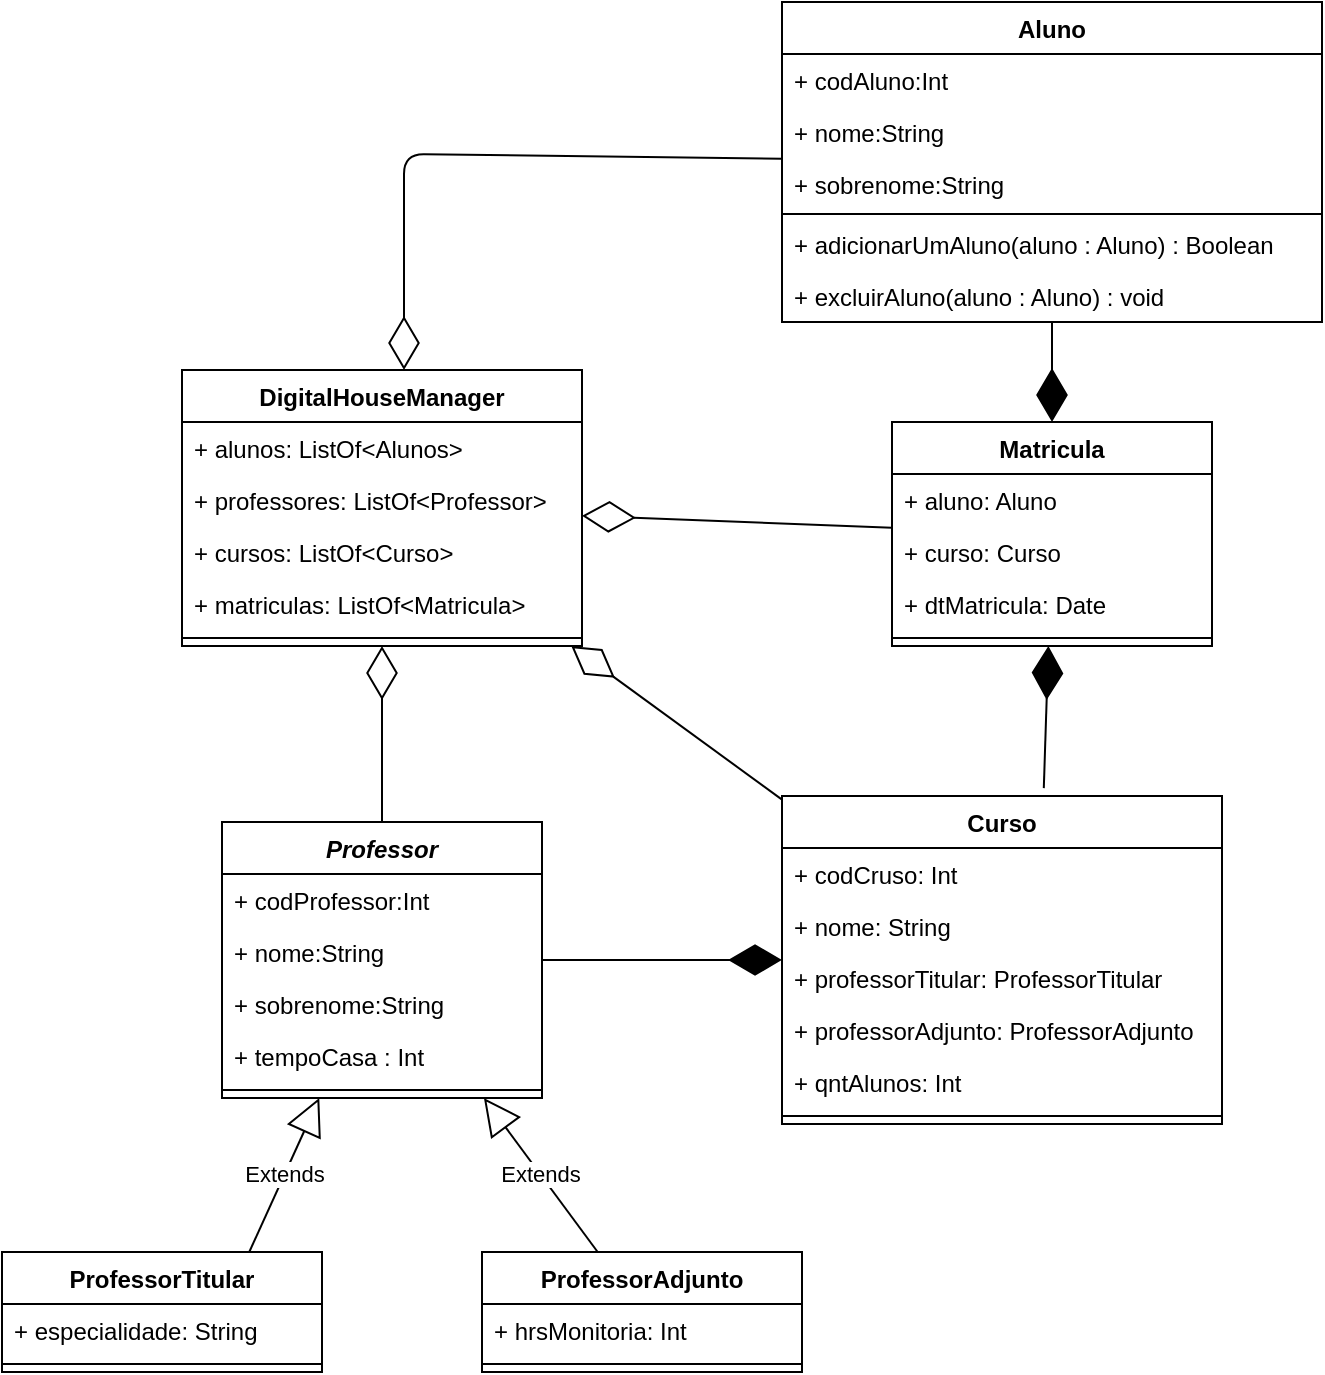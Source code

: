 <mxfile version="13.7.5" type="github">
  <diagram id="TcTvgOlSOwh4rLOoNLtm" name="Page-1">
    <mxGraphModel dx="1422" dy="794" grid="1" gridSize="10" guides="1" tooltips="1" connect="1" arrows="1" fold="1" page="1" pageScale="1" pageWidth="827" pageHeight="1169" math="0" shadow="0">
      <root>
        <mxCell id="0" />
        <mxCell id="1" parent="0" />
        <mxCell id="OuyohkA6feFG9nvxDIpP-30" value="Extends" style="endArrow=block;endSize=16;endFill=0;html=1;" edge="1" parent="1" target="OuyohkA6feFG9nvxDIpP-16">
          <mxGeometry width="160" relative="1" as="geometry">
            <mxPoint x="283.636" y="675" as="sourcePoint" />
            <mxPoint x="836" y="972" as="targetPoint" />
          </mxGeometry>
        </mxCell>
        <mxCell id="OuyohkA6feFG9nvxDIpP-31" value="Extends" style="endArrow=block;endSize=16;endFill=0;html=1;" edge="1" parent="1" source="OuyohkA6feFG9nvxDIpP-26" target="OuyohkA6feFG9nvxDIpP-16">
          <mxGeometry width="160" relative="1" as="geometry">
            <mxPoint x="676" y="972" as="sourcePoint" />
            <mxPoint x="836" y="972" as="targetPoint" />
          </mxGeometry>
        </mxCell>
        <mxCell id="OuyohkA6feFG9nvxDIpP-35" value="" style="endArrow=diamondThin;endFill=1;endSize=24;html=1;" edge="1" parent="1" source="OuyohkA6feFG9nvxDIpP-16" target="OuyohkA6feFG9nvxDIpP-7">
          <mxGeometry width="160" relative="1" as="geometry">
            <mxPoint x="530" y="460" as="sourcePoint" />
            <mxPoint x="690" y="460" as="targetPoint" />
          </mxGeometry>
        </mxCell>
        <mxCell id="OuyohkA6feFG9nvxDIpP-43" value="" style="endArrow=diamondThin;endFill=1;endSize=24;html=1;exitX=0.595;exitY=-0.024;exitDx=0;exitDy=0;exitPerimeter=0;" edge="1" parent="1" source="OuyohkA6feFG9nvxDIpP-7" target="OuyohkA6feFG9nvxDIpP-37">
          <mxGeometry width="160" relative="1" as="geometry">
            <mxPoint x="340" y="620" as="sourcePoint" />
            <mxPoint x="500" y="620" as="targetPoint" />
          </mxGeometry>
        </mxCell>
        <mxCell id="OuyohkA6feFG9nvxDIpP-44" value="" style="endArrow=diamondThin;endFill=1;endSize=24;html=1;" edge="1" parent="1" source="OuyohkA6feFG9nvxDIpP-1" target="OuyohkA6feFG9nvxDIpP-37">
          <mxGeometry width="160" relative="1" as="geometry">
            <mxPoint x="340" y="620" as="sourcePoint" />
            <mxPoint x="500" y="620" as="targetPoint" />
          </mxGeometry>
        </mxCell>
        <mxCell id="OuyohkA6feFG9nvxDIpP-22" value="ProfessorTitular&#xa;" style="swimlane;fontStyle=1;align=center;verticalAlign=top;childLayout=stackLayout;horizontal=1;startSize=26;horizontalStack=0;resizeParent=1;resizeParentMax=0;resizeLast=0;collapsible=1;marginBottom=0;" vertex="1" parent="1">
          <mxGeometry x="160" y="675" width="160" height="60" as="geometry" />
        </mxCell>
        <mxCell id="OuyohkA6feFG9nvxDIpP-23" value="+ especialidade: String" style="text;strokeColor=none;fillColor=none;align=left;verticalAlign=top;spacingLeft=4;spacingRight=4;overflow=hidden;rotatable=0;points=[[0,0.5],[1,0.5]];portConstraint=eastwest;" vertex="1" parent="OuyohkA6feFG9nvxDIpP-22">
          <mxGeometry y="26" width="160" height="26" as="geometry" />
        </mxCell>
        <mxCell id="OuyohkA6feFG9nvxDIpP-24" value="" style="line;strokeWidth=1;fillColor=none;align=left;verticalAlign=middle;spacingTop=-1;spacingLeft=3;spacingRight=3;rotatable=0;labelPosition=right;points=[];portConstraint=eastwest;" vertex="1" parent="OuyohkA6feFG9nvxDIpP-22">
          <mxGeometry y="52" width="160" height="8" as="geometry" />
        </mxCell>
        <mxCell id="OuyohkA6feFG9nvxDIpP-53" value="" style="endArrow=diamondThin;endFill=0;endSize=24;html=1;" edge="1" parent="1" source="OuyohkA6feFG9nvxDIpP-16" target="OuyohkA6feFG9nvxDIpP-45">
          <mxGeometry width="160" relative="1" as="geometry">
            <mxPoint x="350" y="400" as="sourcePoint" />
            <mxPoint x="510" y="400" as="targetPoint" />
          </mxGeometry>
        </mxCell>
        <mxCell id="OuyohkA6feFG9nvxDIpP-54" value="" style="endArrow=diamondThin;endFill=0;endSize=24;html=1;" edge="1" parent="1" source="OuyohkA6feFG9nvxDIpP-7" target="OuyohkA6feFG9nvxDIpP-45">
          <mxGeometry width="160" relative="1" as="geometry">
            <mxPoint x="350" y="400" as="sourcePoint" />
            <mxPoint x="510" y="400" as="targetPoint" />
          </mxGeometry>
        </mxCell>
        <mxCell id="OuyohkA6feFG9nvxDIpP-55" value="" style="endArrow=diamondThin;endFill=0;endSize=24;html=1;" edge="1" parent="1" source="OuyohkA6feFG9nvxDIpP-37" target="OuyohkA6feFG9nvxDIpP-45">
          <mxGeometry width="160" relative="1" as="geometry">
            <mxPoint x="350" y="400" as="sourcePoint" />
            <mxPoint x="510" y="400" as="targetPoint" />
          </mxGeometry>
        </mxCell>
        <mxCell id="OuyohkA6feFG9nvxDIpP-56" value="" style="endArrow=diamondThin;endFill=0;endSize=24;html=1;entryX=0.555;entryY=0;entryDx=0;entryDy=0;entryPerimeter=0;" edge="1" parent="1" source="OuyohkA6feFG9nvxDIpP-1" target="OuyohkA6feFG9nvxDIpP-45">
          <mxGeometry width="160" relative="1" as="geometry">
            <mxPoint x="350" y="400" as="sourcePoint" />
            <mxPoint x="510" y="400" as="targetPoint" />
            <Array as="points">
              <mxPoint x="361" y="126" />
            </Array>
          </mxGeometry>
        </mxCell>
        <mxCell id="OuyohkA6feFG9nvxDIpP-1" value="Aluno" style="swimlane;fontStyle=1;align=center;verticalAlign=top;childLayout=stackLayout;horizontal=1;startSize=26;horizontalStack=0;resizeParent=1;resizeParentMax=0;resizeLast=0;collapsible=1;marginBottom=0;" vertex="1" parent="1">
          <mxGeometry x="550" y="50" width="270" height="160" as="geometry" />
        </mxCell>
        <mxCell id="OuyohkA6feFG9nvxDIpP-6" value="+ codAluno:Int" style="text;strokeColor=none;fillColor=none;align=left;verticalAlign=top;spacingLeft=4;spacingRight=4;overflow=hidden;rotatable=0;points=[[0,0.5],[1,0.5]];portConstraint=eastwest;" vertex="1" parent="OuyohkA6feFG9nvxDIpP-1">
          <mxGeometry y="26" width="270" height="26" as="geometry" />
        </mxCell>
        <mxCell id="OuyohkA6feFG9nvxDIpP-2" value="+ nome:String" style="text;strokeColor=none;fillColor=none;align=left;verticalAlign=top;spacingLeft=4;spacingRight=4;overflow=hidden;rotatable=0;points=[[0,0.5],[1,0.5]];portConstraint=eastwest;" vertex="1" parent="OuyohkA6feFG9nvxDIpP-1">
          <mxGeometry y="52" width="270" height="26" as="geometry" />
        </mxCell>
        <mxCell id="OuyohkA6feFG9nvxDIpP-5" value="+ sobrenome:String" style="text;strokeColor=none;fillColor=none;align=left;verticalAlign=top;spacingLeft=4;spacingRight=4;overflow=hidden;rotatable=0;points=[[0,0.5],[1,0.5]];portConstraint=eastwest;" vertex="1" parent="OuyohkA6feFG9nvxDIpP-1">
          <mxGeometry y="78" width="270" height="26" as="geometry" />
        </mxCell>
        <mxCell id="OuyohkA6feFG9nvxDIpP-3" value="" style="line;strokeWidth=1;fillColor=none;align=left;verticalAlign=middle;spacingTop=-1;spacingLeft=3;spacingRight=3;rotatable=0;labelPosition=right;points=[];portConstraint=eastwest;" vertex="1" parent="OuyohkA6feFG9nvxDIpP-1">
          <mxGeometry y="104" width="270" height="4" as="geometry" />
        </mxCell>
        <mxCell id="OuyohkA6feFG9nvxDIpP-69" value="+ adicionarUmAluno(aluno : Aluno) : Boolean" style="text;strokeColor=none;fillColor=none;align=left;verticalAlign=top;spacingLeft=4;spacingRight=4;overflow=hidden;rotatable=0;points=[[0,0.5],[1,0.5]];portConstraint=eastwest;" vertex="1" parent="OuyohkA6feFG9nvxDIpP-1">
          <mxGeometry y="108" width="270" height="26" as="geometry" />
        </mxCell>
        <mxCell id="OuyohkA6feFG9nvxDIpP-70" value="+ excluirAluno(aluno : Aluno) : void" style="text;strokeColor=none;fillColor=none;align=left;verticalAlign=top;spacingLeft=4;spacingRight=4;overflow=hidden;rotatable=0;points=[[0,0.5],[1,0.5]];portConstraint=eastwest;" vertex="1" parent="OuyohkA6feFG9nvxDIpP-1">
          <mxGeometry y="134" width="270" height="26" as="geometry" />
        </mxCell>
        <mxCell id="OuyohkA6feFG9nvxDIpP-16" value="Professor" style="swimlane;fontStyle=3;align=center;verticalAlign=top;childLayout=stackLayout;horizontal=1;startSize=26;horizontalStack=0;resizeParent=1;resizeParentMax=0;resizeLast=0;collapsible=1;marginBottom=0;" vertex="1" parent="1">
          <mxGeometry x="270" y="460" width="160" height="138" as="geometry" />
        </mxCell>
        <mxCell id="OuyohkA6feFG9nvxDIpP-17" value="+ codProfessor:Int" style="text;strokeColor=none;fillColor=none;align=left;verticalAlign=top;spacingLeft=4;spacingRight=4;overflow=hidden;rotatable=0;points=[[0,0.5],[1,0.5]];portConstraint=eastwest;" vertex="1" parent="OuyohkA6feFG9nvxDIpP-16">
          <mxGeometry y="26" width="160" height="26" as="geometry" />
        </mxCell>
        <mxCell id="OuyohkA6feFG9nvxDIpP-18" value="+ nome:String" style="text;strokeColor=none;fillColor=none;align=left;verticalAlign=top;spacingLeft=4;spacingRight=4;overflow=hidden;rotatable=0;points=[[0,0.5],[1,0.5]];portConstraint=eastwest;" vertex="1" parent="OuyohkA6feFG9nvxDIpP-16">
          <mxGeometry y="52" width="160" height="26" as="geometry" />
        </mxCell>
        <mxCell id="OuyohkA6feFG9nvxDIpP-19" value="+ sobrenome:String" style="text;strokeColor=none;fillColor=none;align=left;verticalAlign=top;spacingLeft=4;spacingRight=4;overflow=hidden;rotatable=0;points=[[0,0.5],[1,0.5]];portConstraint=eastwest;" vertex="1" parent="OuyohkA6feFG9nvxDIpP-16">
          <mxGeometry y="78" width="160" height="26" as="geometry" />
        </mxCell>
        <mxCell id="OuyohkA6feFG9nvxDIpP-21" value="+ tempoCasa : Int" style="text;strokeColor=none;fillColor=none;align=left;verticalAlign=top;spacingLeft=4;spacingRight=4;overflow=hidden;rotatable=0;points=[[0,0.5],[1,0.5]];portConstraint=eastwest;" vertex="1" parent="OuyohkA6feFG9nvxDIpP-16">
          <mxGeometry y="104" width="160" height="26" as="geometry" />
        </mxCell>
        <mxCell id="OuyohkA6feFG9nvxDIpP-20" value="" style="line;strokeWidth=1;fillColor=none;align=left;verticalAlign=middle;spacingTop=-1;spacingLeft=3;spacingRight=3;rotatable=0;labelPosition=right;points=[];portConstraint=eastwest;" vertex="1" parent="OuyohkA6feFG9nvxDIpP-16">
          <mxGeometry y="130" width="160" height="8" as="geometry" />
        </mxCell>
        <mxCell id="OuyohkA6feFG9nvxDIpP-26" value="ProfessorAdjunto" style="swimlane;fontStyle=1;align=center;verticalAlign=top;childLayout=stackLayout;horizontal=1;startSize=26;horizontalStack=0;resizeParent=1;resizeParentMax=0;resizeLast=0;collapsible=1;marginBottom=0;" vertex="1" parent="1">
          <mxGeometry x="400" y="675" width="160" height="60" as="geometry" />
        </mxCell>
        <mxCell id="OuyohkA6feFG9nvxDIpP-27" value="+ hrsMonitoria: Int" style="text;strokeColor=none;fillColor=none;align=left;verticalAlign=top;spacingLeft=4;spacingRight=4;overflow=hidden;rotatable=0;points=[[0,0.5],[1,0.5]];portConstraint=eastwest;" vertex="1" parent="OuyohkA6feFG9nvxDIpP-26">
          <mxGeometry y="26" width="160" height="26" as="geometry" />
        </mxCell>
        <mxCell id="OuyohkA6feFG9nvxDIpP-28" value="" style="line;strokeWidth=1;fillColor=none;align=left;verticalAlign=middle;spacingTop=-1;spacingLeft=3;spacingRight=3;rotatable=0;labelPosition=right;points=[];portConstraint=eastwest;" vertex="1" parent="OuyohkA6feFG9nvxDIpP-26">
          <mxGeometry y="52" width="160" height="8" as="geometry" />
        </mxCell>
        <mxCell id="OuyohkA6feFG9nvxDIpP-37" value="Matricula" style="swimlane;fontStyle=1;align=center;verticalAlign=top;childLayout=stackLayout;horizontal=1;startSize=26;horizontalStack=0;resizeParent=1;resizeParentMax=0;resizeLast=0;collapsible=1;marginBottom=0;" vertex="1" parent="1">
          <mxGeometry x="605" y="260" width="160" height="112" as="geometry" />
        </mxCell>
        <mxCell id="OuyohkA6feFG9nvxDIpP-38" value="+ aluno: Aluno" style="text;strokeColor=none;fillColor=none;align=left;verticalAlign=top;spacingLeft=4;spacingRight=4;overflow=hidden;rotatable=0;points=[[0,0.5],[1,0.5]];portConstraint=eastwest;" vertex="1" parent="OuyohkA6feFG9nvxDIpP-37">
          <mxGeometry y="26" width="160" height="26" as="geometry" />
        </mxCell>
        <mxCell id="OuyohkA6feFG9nvxDIpP-41" value="+ curso: Curso" style="text;strokeColor=none;fillColor=none;align=left;verticalAlign=top;spacingLeft=4;spacingRight=4;overflow=hidden;rotatable=0;points=[[0,0.5],[1,0.5]];portConstraint=eastwest;" vertex="1" parent="OuyohkA6feFG9nvxDIpP-37">
          <mxGeometry y="52" width="160" height="26" as="geometry" />
        </mxCell>
        <mxCell id="OuyohkA6feFG9nvxDIpP-42" value="+ dtMatricula: Date" style="text;strokeColor=none;fillColor=none;align=left;verticalAlign=top;spacingLeft=4;spacingRight=4;overflow=hidden;rotatable=0;points=[[0,0.5],[1,0.5]];portConstraint=eastwest;" vertex="1" parent="OuyohkA6feFG9nvxDIpP-37">
          <mxGeometry y="78" width="160" height="26" as="geometry" />
        </mxCell>
        <mxCell id="OuyohkA6feFG9nvxDIpP-39" value="" style="line;strokeWidth=1;fillColor=none;align=left;verticalAlign=middle;spacingTop=-1;spacingLeft=3;spacingRight=3;rotatable=0;labelPosition=right;points=[];portConstraint=eastwest;" vertex="1" parent="OuyohkA6feFG9nvxDIpP-37">
          <mxGeometry y="104" width="160" height="8" as="geometry" />
        </mxCell>
        <mxCell id="OuyohkA6feFG9nvxDIpP-7" value="Curso" style="swimlane;fontStyle=1;align=center;verticalAlign=top;childLayout=stackLayout;horizontal=1;startSize=26;horizontalStack=0;resizeParent=1;resizeParentMax=0;resizeLast=0;collapsible=1;marginBottom=0;" vertex="1" parent="1">
          <mxGeometry x="550" y="447" width="220" height="164" as="geometry" />
        </mxCell>
        <mxCell id="OuyohkA6feFG9nvxDIpP-8" value="+ codCruso: Int" style="text;strokeColor=none;fillColor=none;align=left;verticalAlign=top;spacingLeft=4;spacingRight=4;overflow=hidden;rotatable=0;points=[[0,0.5],[1,0.5]];portConstraint=eastwest;" vertex="1" parent="OuyohkA6feFG9nvxDIpP-7">
          <mxGeometry y="26" width="220" height="26" as="geometry" />
        </mxCell>
        <mxCell id="OuyohkA6feFG9nvxDIpP-11" value="+ nome: String&#xa;" style="text;strokeColor=none;fillColor=none;align=left;verticalAlign=top;spacingLeft=4;spacingRight=4;overflow=hidden;rotatable=0;points=[[0,0.5],[1,0.5]];portConstraint=eastwest;" vertex="1" parent="OuyohkA6feFG9nvxDIpP-7">
          <mxGeometry y="52" width="220" height="26" as="geometry" />
        </mxCell>
        <mxCell id="OuyohkA6feFG9nvxDIpP-32" value="+ professorTitular: ProfessorTitular&#xa;" style="text;strokeColor=none;fillColor=none;align=left;verticalAlign=top;spacingLeft=4;spacingRight=4;overflow=hidden;rotatable=0;points=[[0,0.5],[1,0.5]];portConstraint=eastwest;" vertex="1" parent="OuyohkA6feFG9nvxDIpP-7">
          <mxGeometry y="78" width="220" height="26" as="geometry" />
        </mxCell>
        <mxCell id="OuyohkA6feFG9nvxDIpP-33" value="+ professorAdjunto: ProfessorAdjunto&#xa;" style="text;strokeColor=none;fillColor=none;align=left;verticalAlign=top;spacingLeft=4;spacingRight=4;overflow=hidden;rotatable=0;points=[[0,0.5],[1,0.5]];portConstraint=eastwest;" vertex="1" parent="OuyohkA6feFG9nvxDIpP-7">
          <mxGeometry y="104" width="220" height="26" as="geometry" />
        </mxCell>
        <mxCell id="OuyohkA6feFG9nvxDIpP-34" value="+ qntAlunos: Int&#xa;" style="text;strokeColor=none;fillColor=none;align=left;verticalAlign=top;spacingLeft=4;spacingRight=4;overflow=hidden;rotatable=0;points=[[0,0.5],[1,0.5]];portConstraint=eastwest;" vertex="1" parent="OuyohkA6feFG9nvxDIpP-7">
          <mxGeometry y="130" width="220" height="26" as="geometry" />
        </mxCell>
        <mxCell id="OuyohkA6feFG9nvxDIpP-9" value="" style="line;strokeWidth=1;fillColor=none;align=left;verticalAlign=middle;spacingTop=-1;spacingLeft=3;spacingRight=3;rotatable=0;labelPosition=right;points=[];portConstraint=eastwest;" vertex="1" parent="OuyohkA6feFG9nvxDIpP-7">
          <mxGeometry y="156" width="220" height="8" as="geometry" />
        </mxCell>
        <mxCell id="OuyohkA6feFG9nvxDIpP-45" value="DigitalHouseManager" style="swimlane;fontStyle=1;align=center;verticalAlign=top;childLayout=stackLayout;horizontal=1;startSize=26;horizontalStack=0;resizeParent=1;resizeParentMax=0;resizeLast=0;collapsible=1;marginBottom=0;" vertex="1" parent="1">
          <mxGeometry x="250" y="234" width="200" height="138" as="geometry" />
        </mxCell>
        <mxCell id="OuyohkA6feFG9nvxDIpP-46" value="+ alunos: ListOf&lt;Alunos&gt;" style="text;strokeColor=none;fillColor=none;align=left;verticalAlign=top;spacingLeft=4;spacingRight=4;overflow=hidden;rotatable=0;points=[[0,0.5],[1,0.5]];portConstraint=eastwest;" vertex="1" parent="OuyohkA6feFG9nvxDIpP-45">
          <mxGeometry y="26" width="200" height="26" as="geometry" />
        </mxCell>
        <mxCell id="OuyohkA6feFG9nvxDIpP-49" value="+ professores: ListOf&lt;Professor&gt;" style="text;strokeColor=none;fillColor=none;align=left;verticalAlign=top;spacingLeft=4;spacingRight=4;overflow=hidden;rotatable=0;points=[[0,0.5],[1,0.5]];portConstraint=eastwest;" vertex="1" parent="OuyohkA6feFG9nvxDIpP-45">
          <mxGeometry y="52" width="200" height="26" as="geometry" />
        </mxCell>
        <mxCell id="OuyohkA6feFG9nvxDIpP-50" value="+ cursos: ListOf&lt;Curso&gt;" style="text;strokeColor=none;fillColor=none;align=left;verticalAlign=top;spacingLeft=4;spacingRight=4;overflow=hidden;rotatable=0;points=[[0,0.5],[1,0.5]];portConstraint=eastwest;" vertex="1" parent="OuyohkA6feFG9nvxDIpP-45">
          <mxGeometry y="78" width="200" height="26" as="geometry" />
        </mxCell>
        <mxCell id="OuyohkA6feFG9nvxDIpP-51" value="+ matriculas: ListOf&lt;Matricula&gt;" style="text;strokeColor=none;fillColor=none;align=left;verticalAlign=top;spacingLeft=4;spacingRight=4;overflow=hidden;rotatable=0;points=[[0,0.5],[1,0.5]];portConstraint=eastwest;" vertex="1" parent="OuyohkA6feFG9nvxDIpP-45">
          <mxGeometry y="104" width="200" height="26" as="geometry" />
        </mxCell>
        <mxCell id="OuyohkA6feFG9nvxDIpP-47" value="" style="line;strokeWidth=1;fillColor=none;align=left;verticalAlign=middle;spacingTop=-1;spacingLeft=3;spacingRight=3;rotatable=0;labelPosition=right;points=[];portConstraint=eastwest;" vertex="1" parent="OuyohkA6feFG9nvxDIpP-45">
          <mxGeometry y="130" width="200" height="8" as="geometry" />
        </mxCell>
      </root>
    </mxGraphModel>
  </diagram>
</mxfile>
